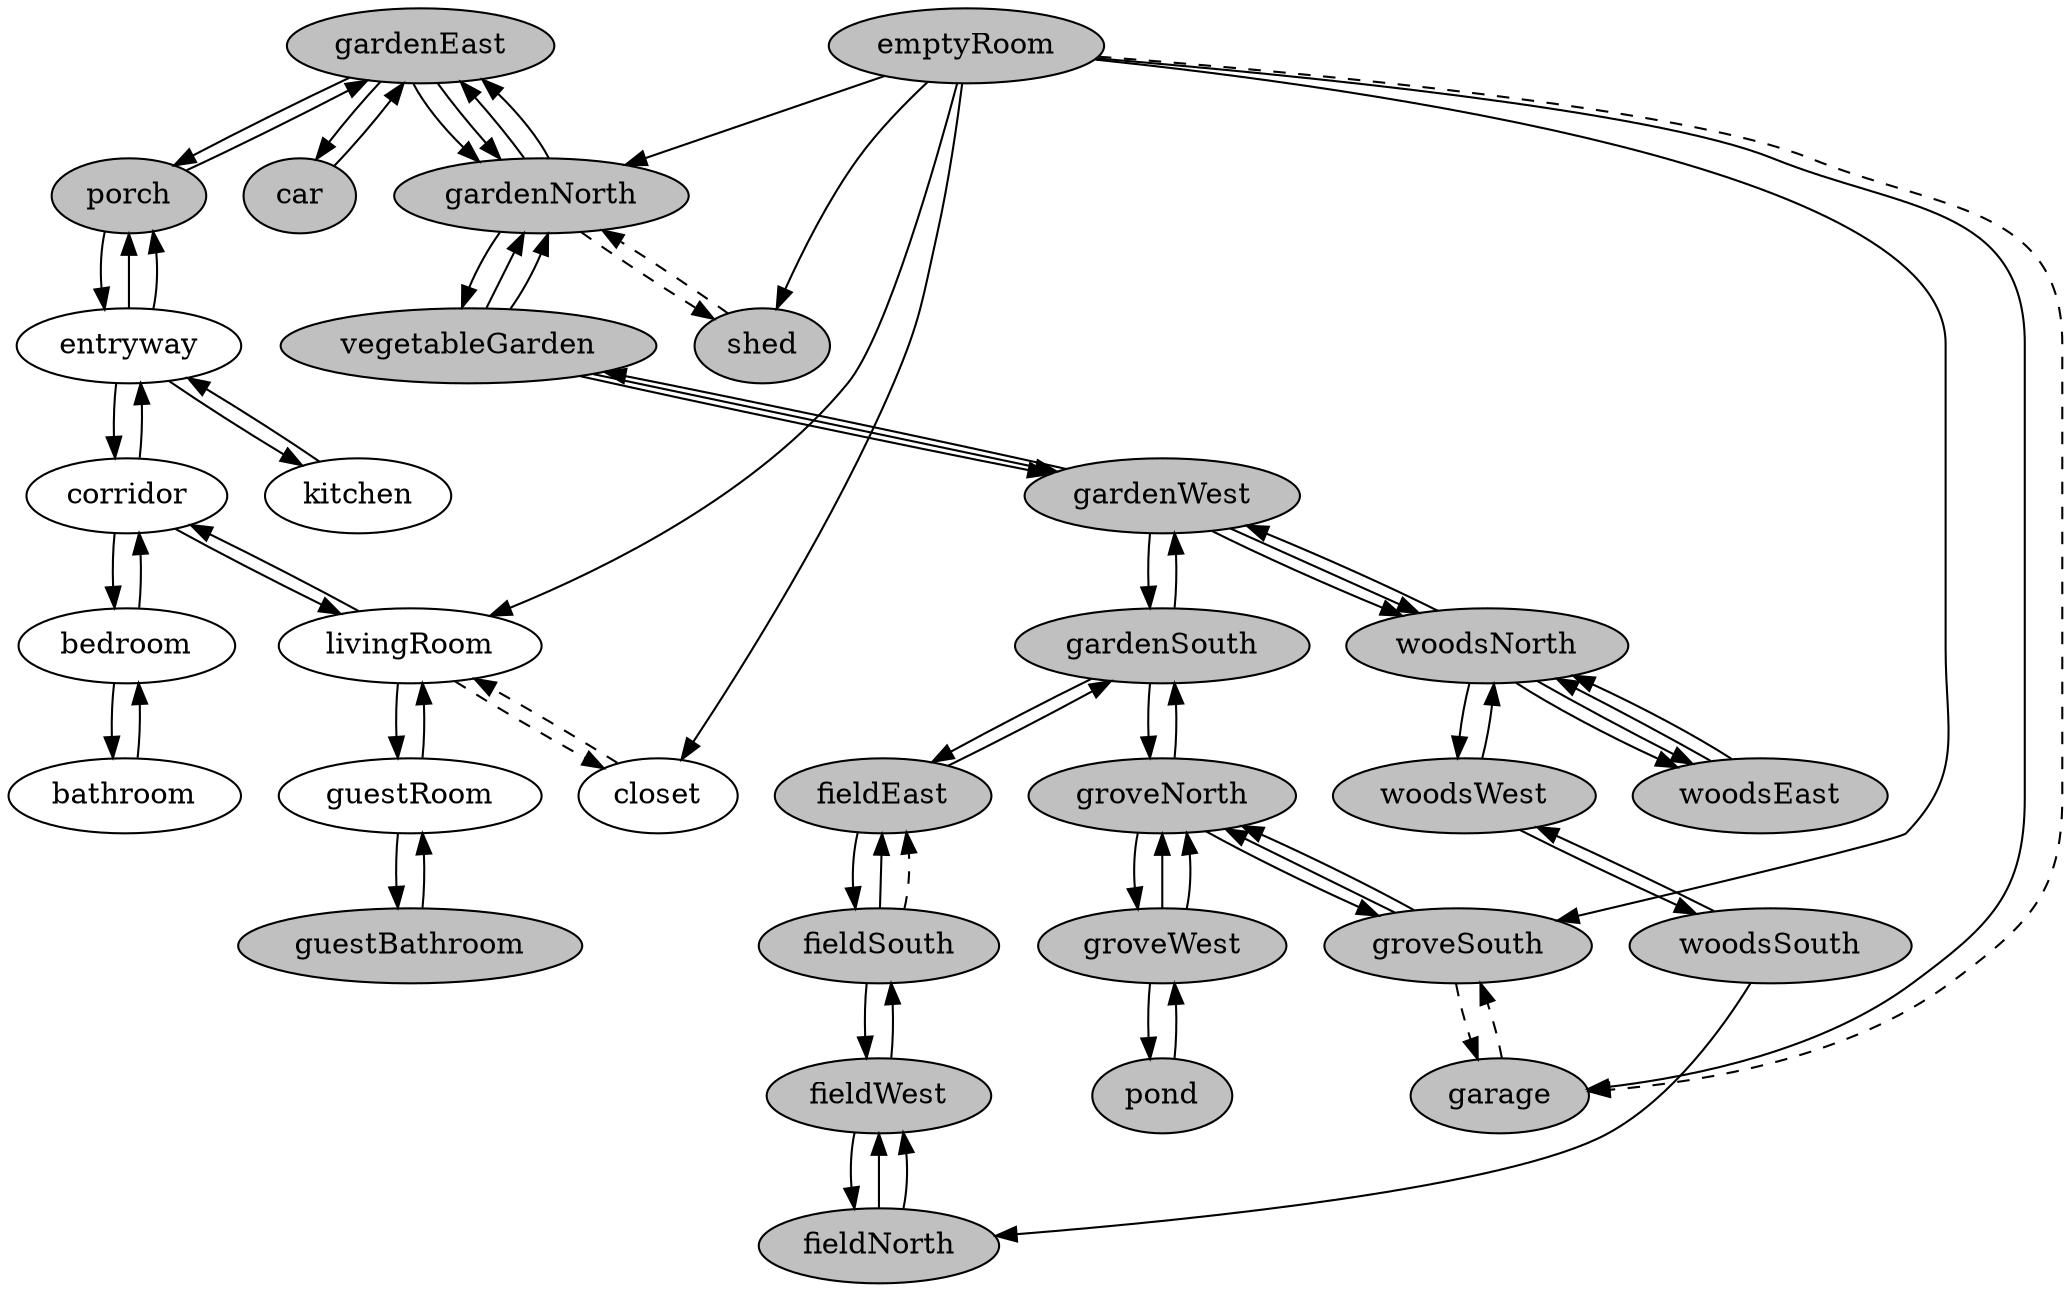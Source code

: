 digraph map {
	node [style=filled, fillcolor=grey]
	gardenEast -> porch
	gardenEast -> gardenNorth
	gardenEast -> gardenNorth
	gardenEast -> car
	car -> gardenEast
	gardenNorth -> gardenEast
	gardenNorth -> gardenEast
	gardenNorth -> vegetableGarden
	gardenNorth -> shed [style=dashed]
	emptyRoom -> shed
	shed -> gardenNorth [style=dashed]
	emptyRoom -> gardenNorth
	vegetableGarden -> gardenNorth
	vegetableGarden -> gardenNorth
	vegetableGarden -> gardenWest
	vegetableGarden -> gardenWest
	gardenWest -> woodsNorth
	gardenWest -> woodsNorth
	gardenWest -> vegetableGarden
	woodsNorth -> gardenWest
	woodsNorth -> woodsEast
	woodsNorth -> woodsEast
	woodsNorth -> woodsWest
	woodsEast -> woodsNorth
	woodsEast -> woodsNorth
	woodsWest -> woodsNorth
	woodsWest -> woodsSouth
	woodsSouth -> woodsWest
	woodsSouth -> fieldNorth
	fieldNorth -> fieldWest
	fieldNorth -> fieldWest
	fieldWest -> fieldNorth
	fieldWest -> fieldSouth
	fieldSouth -> fieldWest
	fieldSouth -> fieldEast
	fieldSouth -> fieldEast [style=dashed]
	fieldEast -> fieldSouth
	gardenWest -> gardenSouth
	fieldEast -> gardenSouth
	gardenSouth -> gardenWest
	gardenSouth -> groveNorth
	gardenSouth -> fieldEast
	groveNorth -> gardenSouth
	groveNorth -> groveWest
	groveWest -> pond
	groveWest -> groveNorth
	groveWest -> groveNorth
	pond -> groveWest
	groveNorth -> groveSouth
	emptyRoom -> garage
	emptyRoom -> garage [style=dashed]
	groveSouth -> garage [style=dashed]
	groveSouth -> groveNorth
	groveSouth -> groveNorth
	emptyRoom -> groveSouth
	garage -> groveSouth [style=dashed]
	porch -> entryway
	porch -> gardenEast
	entryway -> porch
	entryway [fillcolor=white]
	entryway -> porch
	kitchen [fillcolor=white]
	entryway -> corridor
	entryway -> kitchen
	corridor [fillcolor=white]
	kitchen -> entryway
	corridor -> entryway
	bedroom [fillcolor=white]
	bedroom -> bathroom
	corridor -> bedroom
	bathroom [fillcolor=white]
	bedroom -> corridor
	livingRoom [fillcolor=white]
	bathroom -> bedroom
	corridor -> livingRoom
	closet [fillcolor=white]
	livingRoom -> corridor
	emptyRoom -> closet
	livingRoom -> closet [style=dashed]
	emptyRoom -> livingRoom
	closet -> livingRoom [style=dashed]
	guestRoom [fillcolor=white]
	livingRoom -> guestRoom
	guestRoom -> guestBathroom
	guestRoom -> livingRoom
	guestBathroom -> guestRoom
}
